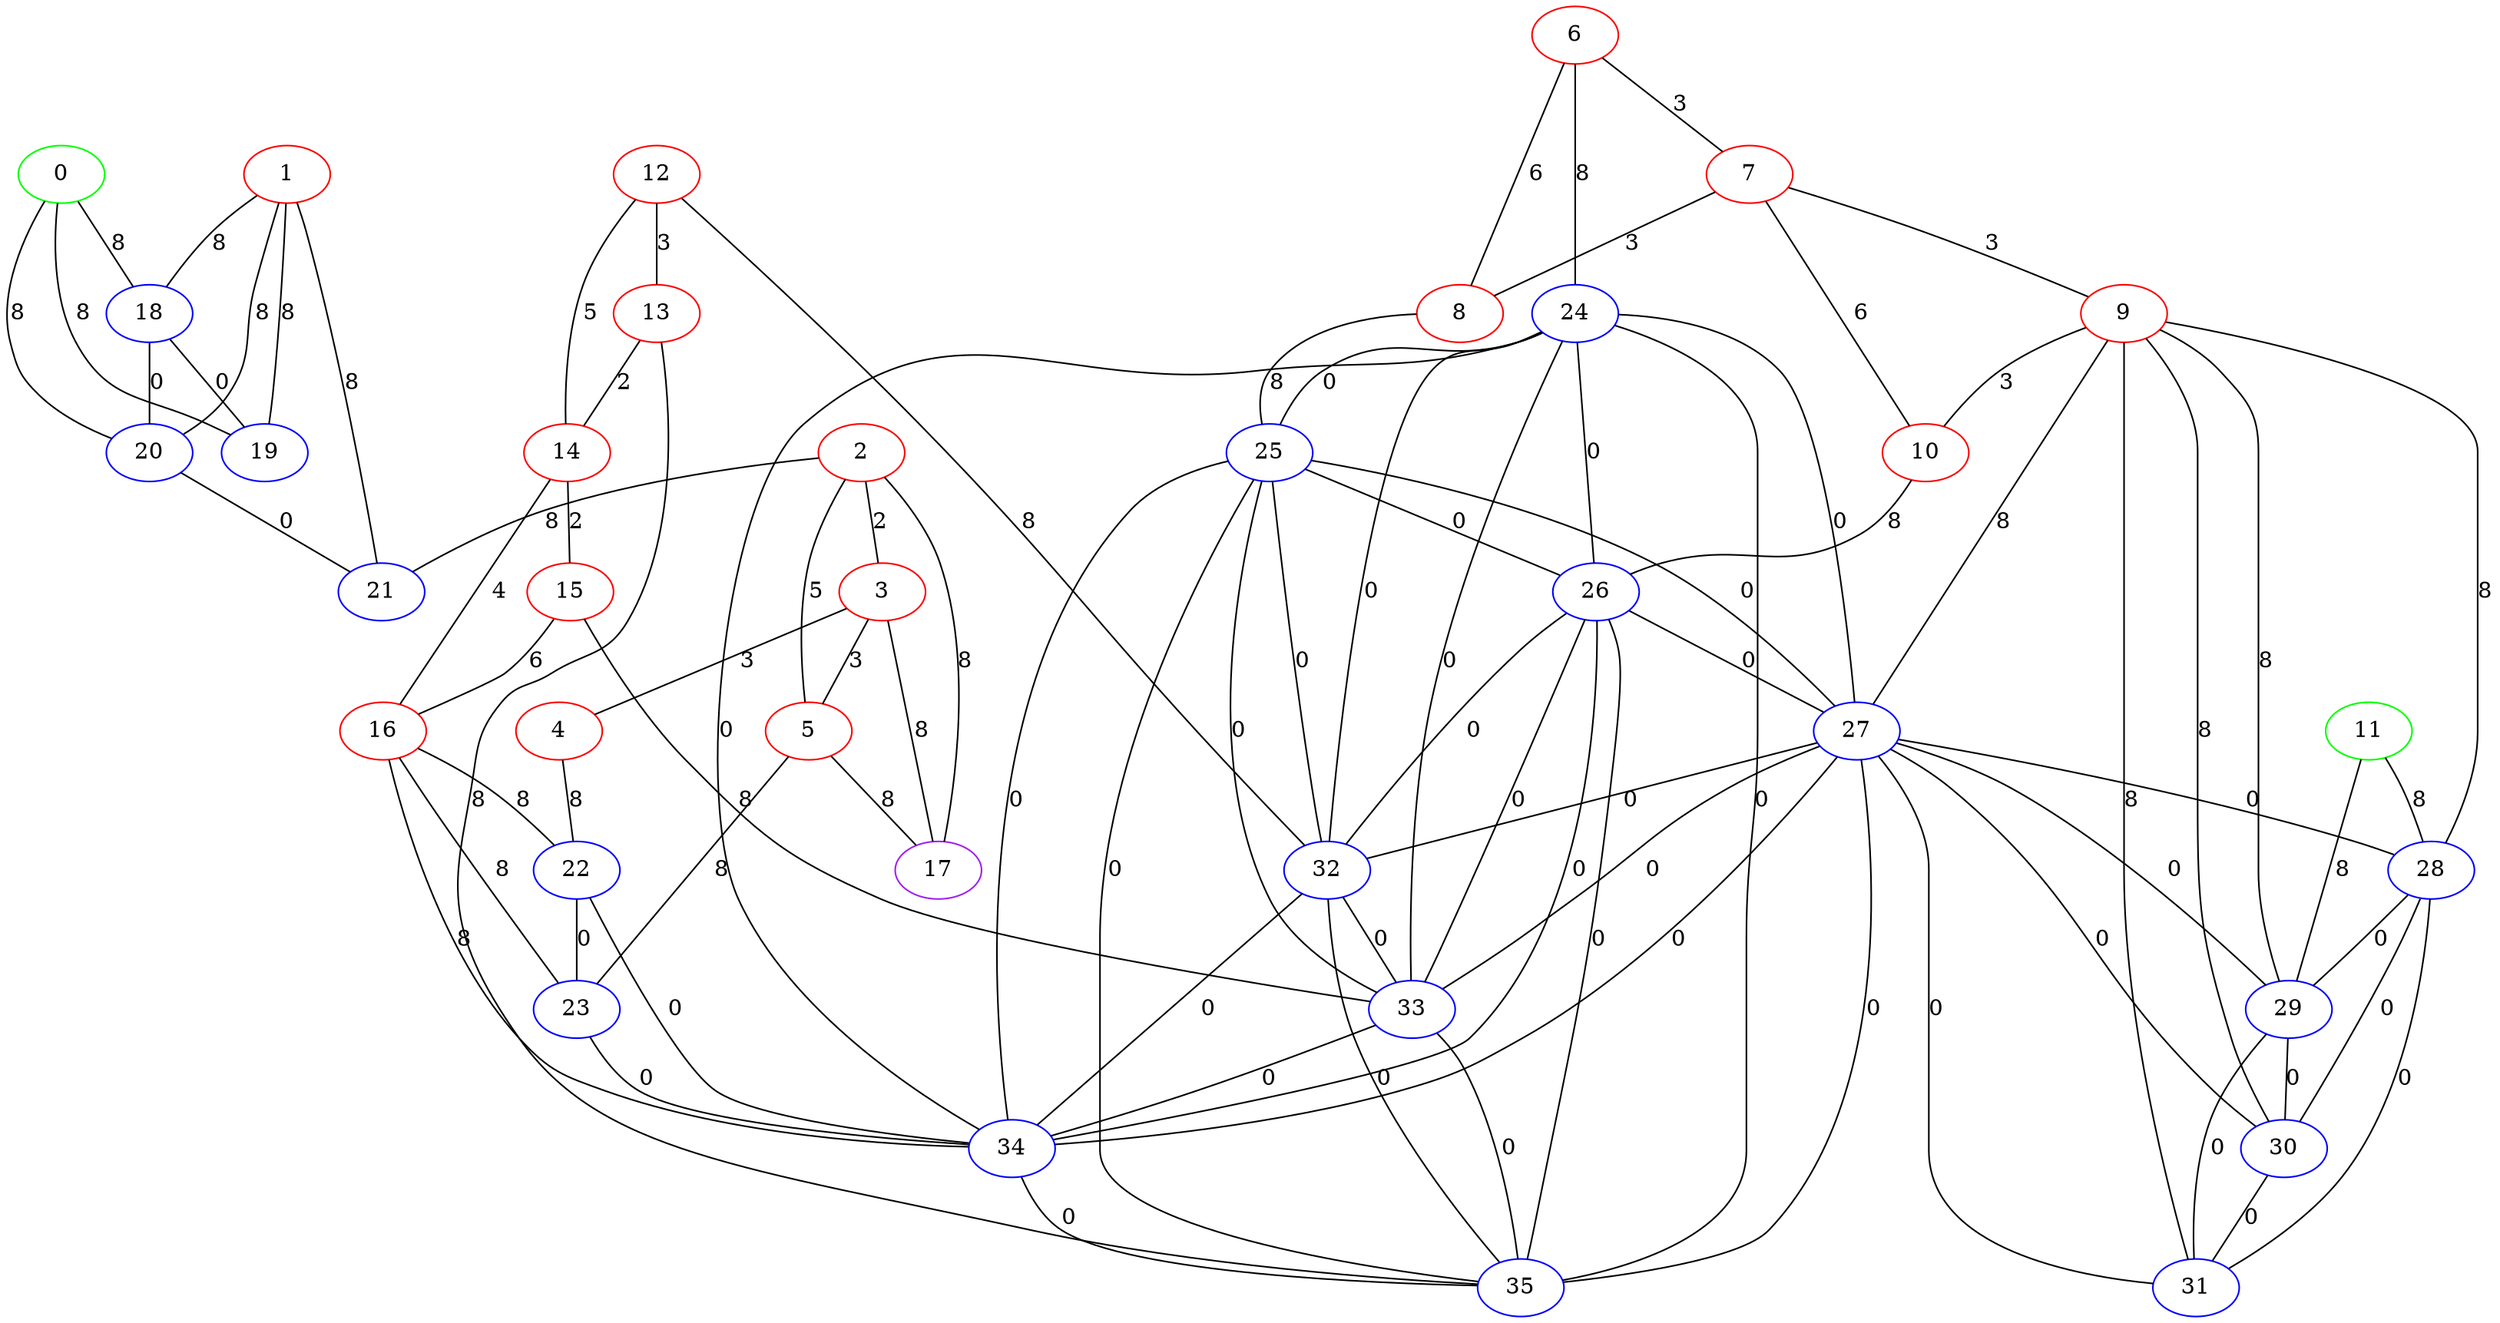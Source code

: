 graph "" {
0 [color=green, weight=2];
1 [color=red, weight=1];
2 [color=red, weight=1];
3 [color=red, weight=1];
4 [color=red, weight=1];
5 [color=red, weight=1];
6 [color=red, weight=1];
7 [color=red, weight=1];
8 [color=red, weight=1];
9 [color=red, weight=1];
10 [color=red, weight=1];
11 [color=green, weight=2];
12 [color=red, weight=1];
13 [color=red, weight=1];
14 [color=red, weight=1];
15 [color=red, weight=1];
16 [color=red, weight=1];
17 [color=purple, weight=4];
18 [color=blue, weight=3];
19 [color=blue, weight=3];
20 [color=blue, weight=3];
21 [color=blue, weight=3];
22 [color=blue, weight=3];
23 [color=blue, weight=3];
24 [color=blue, weight=3];
25 [color=blue, weight=3];
26 [color=blue, weight=3];
27 [color=blue, weight=3];
28 [color=blue, weight=3];
29 [color=blue, weight=3];
30 [color=blue, weight=3];
31 [color=blue, weight=3];
32 [color=blue, weight=3];
33 [color=blue, weight=3];
34 [color=blue, weight=3];
35 [color=blue, weight=3];
0 -- 18  [key=0, label=8];
0 -- 19  [key=0, label=8];
0 -- 20  [key=0, label=8];
1 -- 18  [key=0, label=8];
1 -- 19  [key=0, label=8];
1 -- 20  [key=0, label=8];
1 -- 21  [key=0, label=8];
2 -- 17  [key=0, label=8];
2 -- 3  [key=0, label=2];
2 -- 5  [key=0, label=5];
2 -- 21  [key=0, label=8];
3 -- 17  [key=0, label=8];
3 -- 4  [key=0, label=3];
3 -- 5  [key=0, label=3];
4 -- 22  [key=0, label=8];
5 -- 17  [key=0, label=8];
5 -- 23  [key=0, label=8];
6 -- 8  [key=0, label=6];
6 -- 24  [key=0, label=8];
6 -- 7  [key=0, label=3];
7 -- 8  [key=0, label=3];
7 -- 9  [key=0, label=3];
7 -- 10  [key=0, label=6];
8 -- 25  [key=0, label=8];
9 -- 10  [key=0, label=3];
9 -- 27  [key=0, label=8];
9 -- 28  [key=0, label=8];
9 -- 29  [key=0, label=8];
9 -- 30  [key=0, label=8];
9 -- 31  [key=0, label=8];
10 -- 26  [key=0, label=8];
11 -- 28  [key=0, label=8];
11 -- 29  [key=0, label=8];
12 -- 32  [key=0, label=8];
12 -- 13  [key=0, label=3];
12 -- 14  [key=0, label=5];
13 -- 35  [key=0, label=8];
13 -- 14  [key=0, label=2];
14 -- 16  [key=0, label=4];
14 -- 15  [key=0, label=2];
15 -- 16  [key=0, label=6];
15 -- 33  [key=0, label=8];
16 -- 34  [key=0, label=8];
16 -- 23  [key=0, label=8];
16 -- 22  [key=0, label=8];
18 -- 19  [key=0, label=0];
18 -- 20  [key=0, label=0];
20 -- 21  [key=0, label=0];
22 -- 34  [key=0, label=0];
22 -- 23  [key=0, label=0];
23 -- 34  [key=0, label=0];
24 -- 32  [key=0, label=0];
24 -- 33  [key=0, label=0];
24 -- 34  [key=0, label=0];
24 -- 35  [key=0, label=0];
24 -- 25  [key=0, label=0];
24 -- 26  [key=0, label=0];
24 -- 27  [key=0, label=0];
25 -- 32  [key=0, label=0];
25 -- 33  [key=0, label=0];
25 -- 34  [key=0, label=0];
25 -- 35  [key=0, label=0];
25 -- 26  [key=0, label=0];
25 -- 27  [key=0, label=0];
26 -- 32  [key=0, label=0];
26 -- 33  [key=0, label=0];
26 -- 34  [key=0, label=0];
26 -- 35  [key=0, label=0];
26 -- 27  [key=0, label=0];
27 -- 32  [key=0, label=0];
27 -- 33  [key=0, label=0];
27 -- 34  [key=0, label=0];
27 -- 35  [key=0, label=0];
27 -- 28  [key=0, label=0];
27 -- 29  [key=0, label=0];
27 -- 30  [key=0, label=0];
27 -- 31  [key=0, label=0];
28 -- 29  [key=0, label=0];
28 -- 30  [key=0, label=0];
28 -- 31  [key=0, label=0];
29 -- 30  [key=0, label=0];
29 -- 31  [key=0, label=0];
30 -- 31  [key=0, label=0];
32 -- 33  [key=0, label=0];
32 -- 34  [key=0, label=0];
32 -- 35  [key=0, label=0];
33 -- 34  [key=0, label=0];
33 -- 35  [key=0, label=0];
34 -- 35  [key=0, label=0];
}
